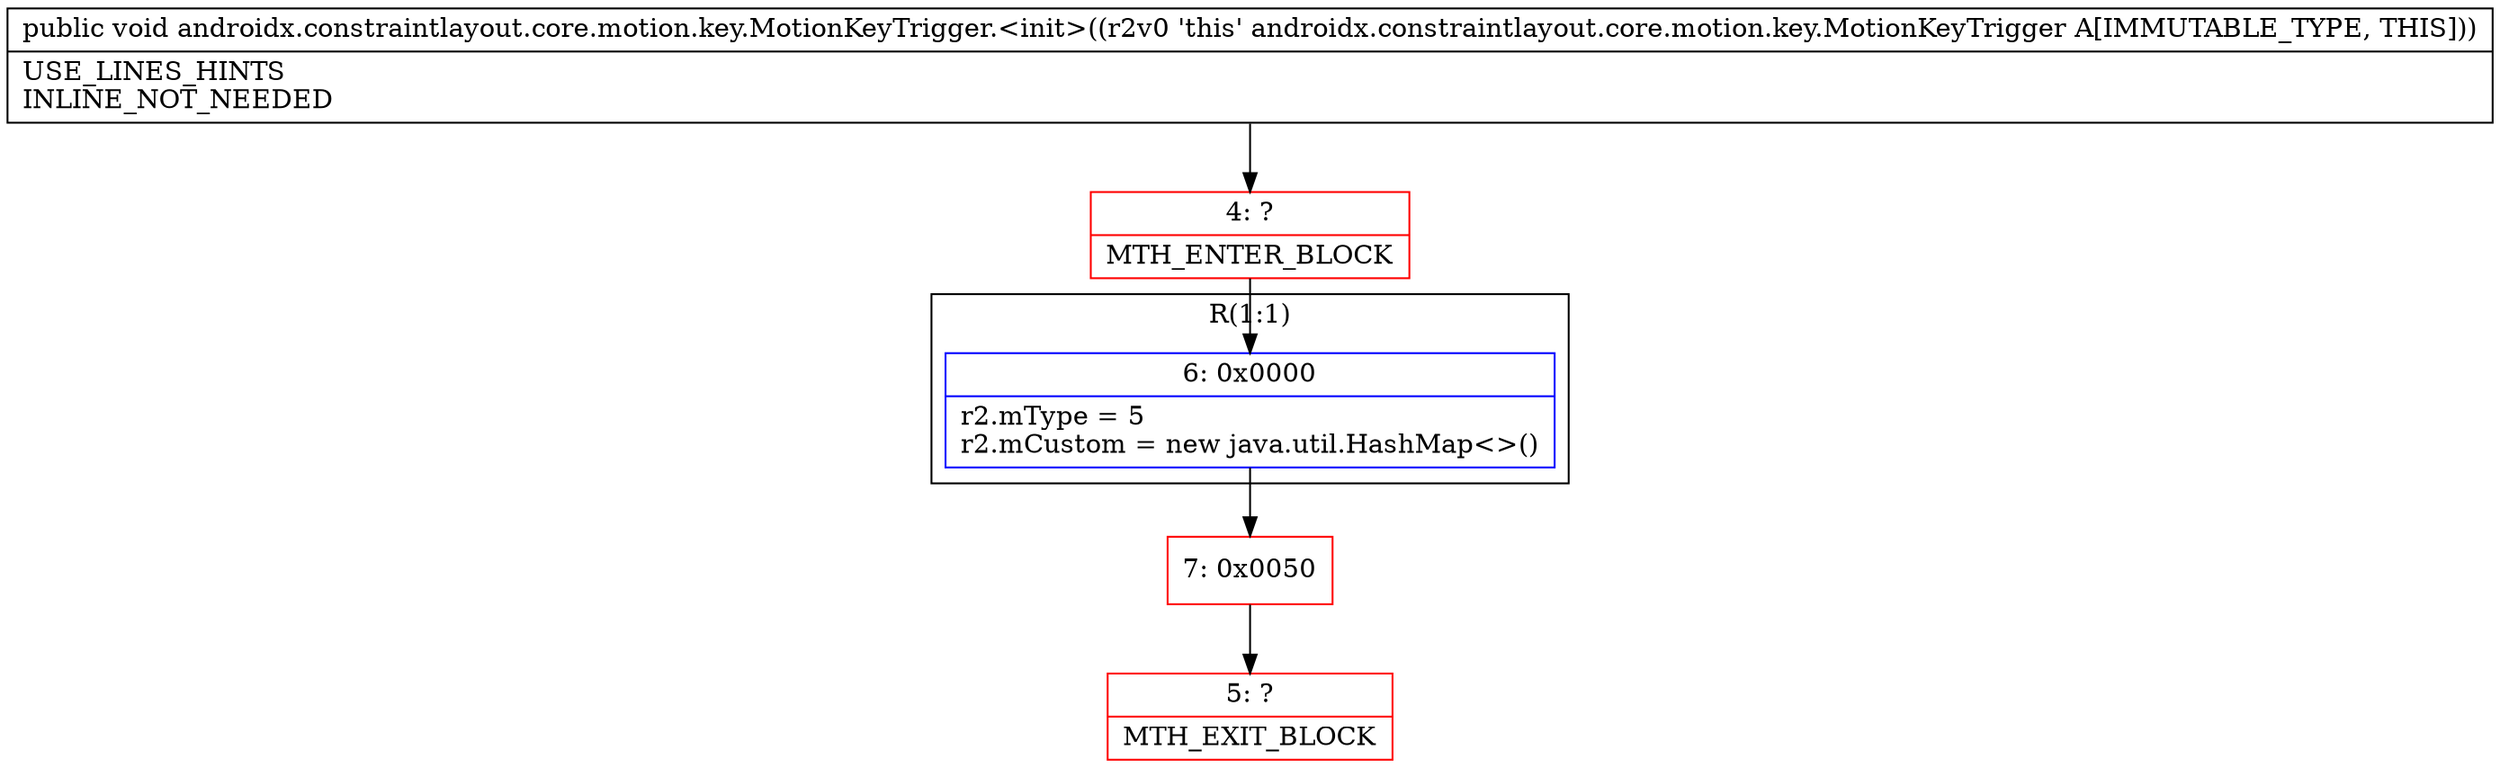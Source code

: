 digraph "CFG forandroidx.constraintlayout.core.motion.key.MotionKeyTrigger.\<init\>()V" {
subgraph cluster_Region_1177390038 {
label = "R(1:1)";
node [shape=record,color=blue];
Node_6 [shape=record,label="{6\:\ 0x0000|r2.mType = 5\lr2.mCustom = new java.util.HashMap\<\>()\l}"];
}
Node_4 [shape=record,color=red,label="{4\:\ ?|MTH_ENTER_BLOCK\l}"];
Node_7 [shape=record,color=red,label="{7\:\ 0x0050}"];
Node_5 [shape=record,color=red,label="{5\:\ ?|MTH_EXIT_BLOCK\l}"];
MethodNode[shape=record,label="{public void androidx.constraintlayout.core.motion.key.MotionKeyTrigger.\<init\>((r2v0 'this' androidx.constraintlayout.core.motion.key.MotionKeyTrigger A[IMMUTABLE_TYPE, THIS]))  | USE_LINES_HINTS\lINLINE_NOT_NEEDED\l}"];
MethodNode -> Node_4;Node_6 -> Node_7;
Node_4 -> Node_6;
Node_7 -> Node_5;
}

